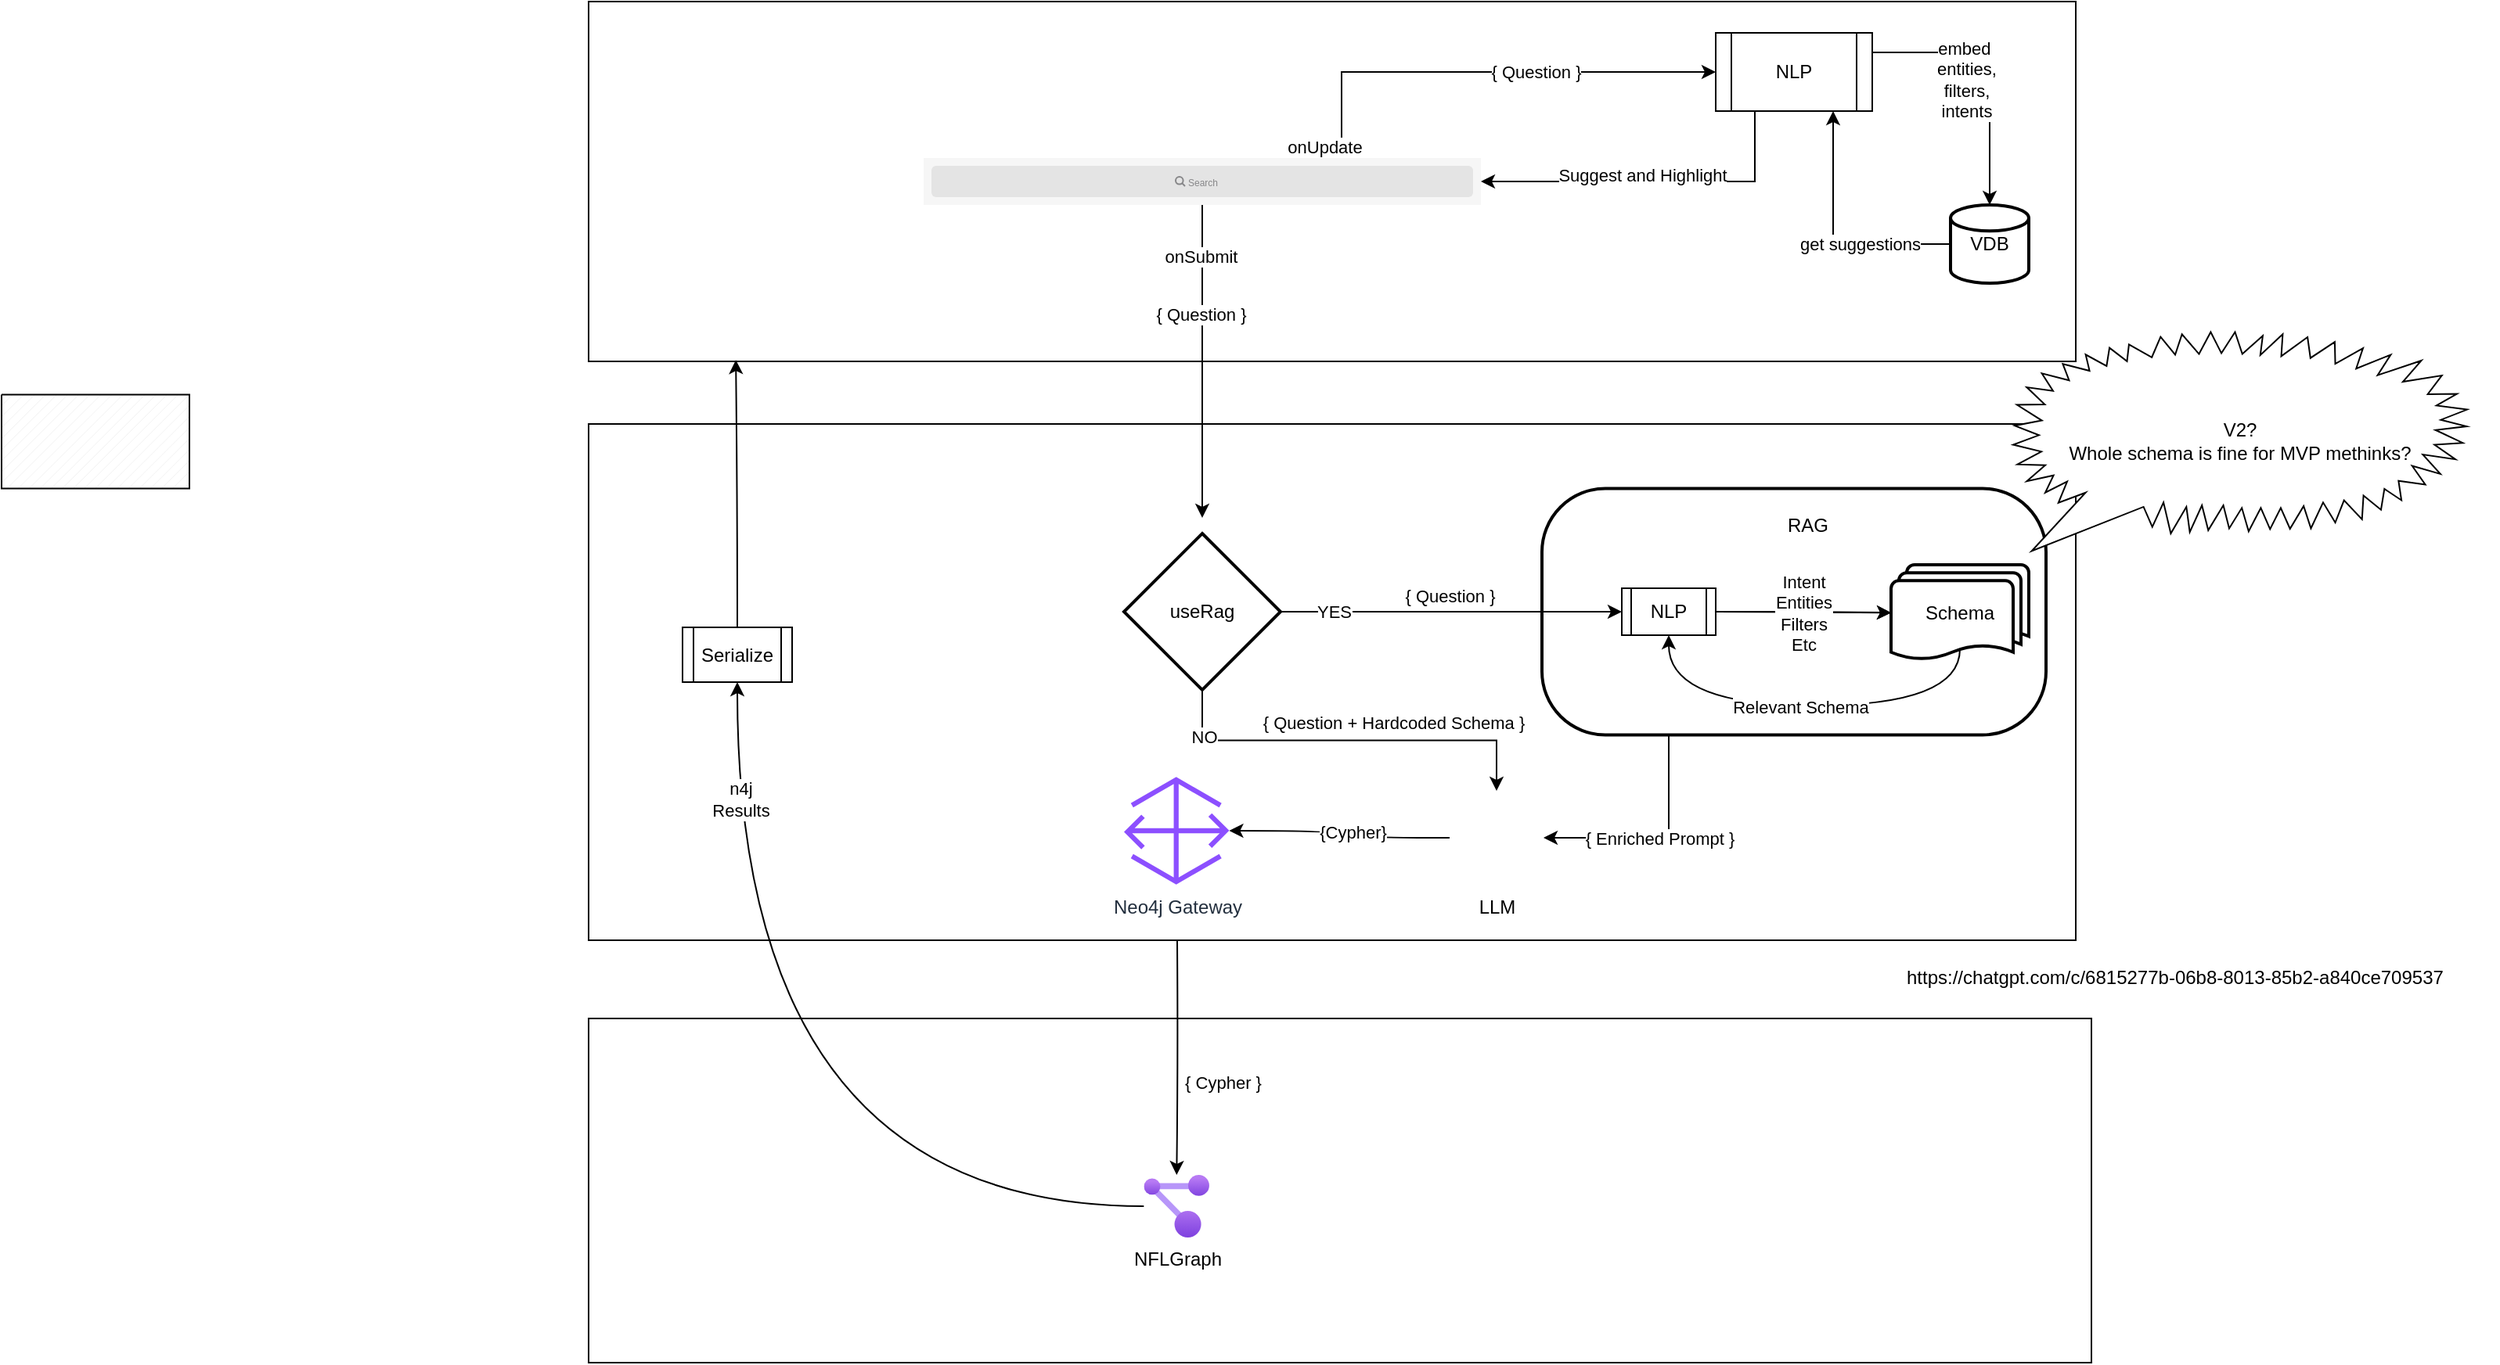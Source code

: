 <mxfile version="24.7.7">
  <diagram name="Page-1" id="0RhbtU0nEBAmv8wr0rxq">
    <mxGraphModel dx="2310" dy="876" grid="1" gridSize="10" guides="1" tooltips="1" connect="1" arrows="1" fold="1" page="1" pageScale="1" pageWidth="850" pageHeight="1100" math="0" shadow="0">
      <root>
        <mxCell id="0" />
        <mxCell id="1" parent="0" />
        <mxCell id="lYWV6Mn_xeqbXDkd3jMC-252" value="" style="verticalLabelPosition=bottom;verticalAlign=top;html=1;shape=mxgraph.basic.patternFillRect;fillStyle=diagGrid;step=5;fillStrokeWidth=0.2;fillStrokeColor=#dddddd;" vertex="1" parent="1">
          <mxGeometry x="290" y="320" width="480" height="170" as="geometry" />
        </mxCell>
        <mxCell id="lYWV6Mn_xeqbXDkd3jMC-102" value="" style="rounded=0;whiteSpace=wrap;html=1;" vertex="1" parent="1">
          <mxGeometry x="-170" y="690" width="960" height="220" as="geometry" />
        </mxCell>
        <mxCell id="lYWV6Mn_xeqbXDkd3jMC-16" value="" style="rounded=0;whiteSpace=wrap;html=1;" vertex="1" parent="1">
          <mxGeometry x="-170" y="40" width="950" height="230" as="geometry" />
        </mxCell>
        <mxCell id="lYWV6Mn_xeqbXDkd3jMC-17" value="&lt;div&gt;&lt;br&gt;&lt;/div&gt;&lt;div&gt;&lt;br&gt;&lt;/div&gt;" style="rounded=0;whiteSpace=wrap;html=1;" vertex="1" parent="1">
          <mxGeometry x="-170" y="310" width="950" height="330" as="geometry" />
        </mxCell>
        <mxCell id="lYWV6Mn_xeqbXDkd3jMC-19" style="edgeStyle=orthogonalEdgeStyle;rounded=0;orthogonalLoop=1;jettySize=auto;html=1;exitX=0.5;exitY=1;exitDx=0;exitDy=0;" edge="1" parent="1" source="lYWV6Mn_xeqbXDkd3jMC-91">
          <mxGeometry relative="1" as="geometry">
            <mxPoint x="-0.352" y="241" as="sourcePoint" />
            <mxPoint x="222" y="370" as="targetPoint" />
          </mxGeometry>
        </mxCell>
        <mxCell id="lYWV6Mn_xeqbXDkd3jMC-111" value="{ Question }" style="edgeLabel;html=1;align=center;verticalAlign=middle;resizable=0;points=[];" vertex="1" connectable="0" parent="lYWV6Mn_xeqbXDkd3jMC-19">
          <mxGeometry x="-0.484" y="-1" relative="1" as="geometry">
            <mxPoint y="18" as="offset" />
          </mxGeometry>
        </mxCell>
        <mxCell id="lYWV6Mn_xeqbXDkd3jMC-154" value="onSubmit" style="edgeLabel;html=1;align=center;verticalAlign=middle;resizable=0;points=[];" vertex="1" connectable="0" parent="lYWV6Mn_xeqbXDkd3jMC-19">
          <mxGeometry x="-0.801" y="-1" relative="1" as="geometry">
            <mxPoint y="13" as="offset" />
          </mxGeometry>
        </mxCell>
        <mxCell id="lYWV6Mn_xeqbXDkd3jMC-217" style="edgeStyle=orthogonalEdgeStyle;curved=1;rounded=0;orthogonalLoop=1;jettySize=auto;html=1;" edge="1" parent="1" source="lYWV6Mn_xeqbXDkd3jMC-69" target="lYWV6Mn_xeqbXDkd3jMC-94">
          <mxGeometry relative="1" as="geometry" />
        </mxCell>
        <mxCell id="lYWV6Mn_xeqbXDkd3jMC-218" value="n4j&lt;div&gt;Results&lt;/div&gt;" style="edgeLabel;html=1;align=center;verticalAlign=middle;resizable=0;points=[];" vertex="1" connectable="0" parent="lYWV6Mn_xeqbXDkd3jMC-217">
          <mxGeometry x="0.747" y="-1" relative="1" as="geometry">
            <mxPoint x="1" as="offset" />
          </mxGeometry>
        </mxCell>
        <mxCell id="lYWV6Mn_xeqbXDkd3jMC-69" value="NFLGraph" style="image;aspect=fixed;html=1;points=[];align=center;fontSize=12;image=img/lib/azure2/management_governance/Resource_Graph_Explorer.svg;" vertex="1" parent="1">
          <mxGeometry x="184.67" y="790" width="41.88" height="40" as="geometry" />
        </mxCell>
        <mxCell id="lYWV6Mn_xeqbXDkd3jMC-223" style="edgeStyle=orthogonalEdgeStyle;curved=1;rounded=0;orthogonalLoop=1;jettySize=auto;html=1;exitX=0.5;exitY=0;exitDx=0;exitDy=0;entryX=0.099;entryY=0.996;entryDx=0;entryDy=0;entryPerimeter=0;" edge="1" parent="1" source="lYWV6Mn_xeqbXDkd3jMC-94" target="lYWV6Mn_xeqbXDkd3jMC-16">
          <mxGeometry relative="1" as="geometry" />
        </mxCell>
        <mxCell id="lYWV6Mn_xeqbXDkd3jMC-94" value="Serialize" style="shape=process;whiteSpace=wrap;html=1;backgroundOutline=1;" vertex="1" parent="1">
          <mxGeometry x="-110" y="440" width="70" height="35" as="geometry" />
        </mxCell>
        <mxCell id="lYWV6Mn_xeqbXDkd3jMC-152" style="edgeStyle=orthogonalEdgeStyle;rounded=0;orthogonalLoop=1;jettySize=auto;html=1;exitX=0.75;exitY=0;exitDx=0;exitDy=0;entryX=0;entryY=0.5;entryDx=0;entryDy=0;" edge="1" parent="1" source="lYWV6Mn_xeqbXDkd3jMC-91" target="lYWV6Mn_xeqbXDkd3jMC-134">
          <mxGeometry relative="1" as="geometry">
            <mxPoint x="510" y="162.5" as="sourcePoint" />
          </mxGeometry>
        </mxCell>
        <mxCell id="lYWV6Mn_xeqbXDkd3jMC-157" value="{ Question }" style="edgeLabel;html=1;align=center;verticalAlign=middle;resizable=0;points=[];" vertex="1" connectable="0" parent="lYWV6Mn_xeqbXDkd3jMC-152">
          <mxGeometry x="0.036" y="-2" relative="1" as="geometry">
            <mxPoint x="26" y="-2" as="offset" />
          </mxGeometry>
        </mxCell>
        <mxCell id="lYWV6Mn_xeqbXDkd3jMC-197" value="onUpdate" style="edgeLabel;html=1;align=center;verticalAlign=middle;resizable=0;points=[];" vertex="1" connectable="0" parent="lYWV6Mn_xeqbXDkd3jMC-152">
          <mxGeometry x="-0.878" y="-25" relative="1" as="geometry">
            <mxPoint x="-36" y="11" as="offset" />
          </mxGeometry>
        </mxCell>
        <mxCell id="lYWV6Mn_xeqbXDkd3jMC-91" value="" style="shape=rect;fillColor=#F6F6F6;strokeColor=none;" vertex="1" parent="1">
          <mxGeometry x="44" y="140" width="356" height="30" as="geometry" />
        </mxCell>
        <mxCell id="lYWV6Mn_xeqbXDkd3jMC-92" value="" style="html=1;strokeWidth=1;shadow=0;dashed=0;shape=mxgraph.ios7ui.marginRect;rx=3;ry=3;rectMargin=5;fillColor=#E4E4E4;strokeColor=none;" vertex="1" parent="lYWV6Mn_xeqbXDkd3jMC-91">
          <mxGeometry width="356" height="30" as="geometry" />
        </mxCell>
        <mxCell id="lYWV6Mn_xeqbXDkd3jMC-93" value="Search" style="shape=mxgraph.ios7.icons.looking_glass;strokeColor=#878789;fillColor=none;fontColor=#878789;labelPosition=right;verticalLabelPosition=middle;align=left;verticalAlign=middle;fontSize=6;fontStyle=0;spacingTop=2;sketch=0;html=1;" vertex="1" parent="lYWV6Mn_xeqbXDkd3jMC-91">
          <mxGeometry x="0.5" y="0.5" width="6" height="6" relative="1" as="geometry">
            <mxPoint x="-17" y="-3" as="offset" />
          </mxGeometry>
        </mxCell>
        <mxCell id="lYWV6Mn_xeqbXDkd3jMC-192" style="edgeStyle=orthogonalEdgeStyle;rounded=0;orthogonalLoop=1;jettySize=auto;html=1;exitX=0;exitY=0.5;exitDx=0;exitDy=0;exitPerimeter=0;entryX=0.75;entryY=1;entryDx=0;entryDy=0;" edge="1" parent="1" source="lYWV6Mn_xeqbXDkd3jMC-114" target="lYWV6Mn_xeqbXDkd3jMC-134">
          <mxGeometry relative="1" as="geometry" />
        </mxCell>
        <mxCell id="lYWV6Mn_xeqbXDkd3jMC-196" value="get suggestions" style="edgeLabel;html=1;align=center;verticalAlign=middle;resizable=0;points=[];" vertex="1" connectable="0" parent="lYWV6Mn_xeqbXDkd3jMC-192">
          <mxGeometry x="0.261" y="-19" relative="1" as="geometry">
            <mxPoint x="-2" y="26" as="offset" />
          </mxGeometry>
        </mxCell>
        <mxCell id="lYWV6Mn_xeqbXDkd3jMC-114" value="VDB" style="strokeWidth=2;html=1;shape=mxgraph.flowchart.database;whiteSpace=wrap;" vertex="1" parent="1">
          <mxGeometry x="700" y="170" width="50" height="50" as="geometry" />
        </mxCell>
        <UserObject label="https://chatgpt.com/c/6815277b-06b8-8013-85b2-a840ce709537" link="https://chatgpt.com/c/6815277b-06b8-8013-85b2-a840ce709537" id="lYWV6Mn_xeqbXDkd3jMC-132">
          <mxCell style="text;whiteSpace=wrap;html=1;" vertex="1" parent="1">
            <mxGeometry x="670" y="650" width="380" height="40" as="geometry" />
          </mxCell>
        </UserObject>
        <mxCell id="lYWV6Mn_xeqbXDkd3jMC-193" style="edgeStyle=orthogonalEdgeStyle;rounded=0;orthogonalLoop=1;jettySize=auto;html=1;exitX=0.25;exitY=1;exitDx=0;exitDy=0;entryX=1;entryY=0.5;entryDx=0;entryDy=0;" edge="1" parent="1" source="lYWV6Mn_xeqbXDkd3jMC-134" target="lYWV6Mn_xeqbXDkd3jMC-91">
          <mxGeometry relative="1" as="geometry" />
        </mxCell>
        <mxCell id="lYWV6Mn_xeqbXDkd3jMC-194" value="Suggest and Highlight" style="edgeLabel;html=1;align=center;verticalAlign=middle;resizable=0;points=[];" vertex="1" connectable="0" parent="lYWV6Mn_xeqbXDkd3jMC-193">
          <mxGeometry x="0.07" y="-4" relative="1" as="geometry">
            <mxPoint as="offset" />
          </mxGeometry>
        </mxCell>
        <mxCell id="lYWV6Mn_xeqbXDkd3jMC-134" value="NLP" style="shape=process;whiteSpace=wrap;html=1;backgroundOutline=1;" vertex="1" parent="1">
          <mxGeometry x="550" y="60" width="100" height="50" as="geometry" />
        </mxCell>
        <mxCell id="lYWV6Mn_xeqbXDkd3jMC-191" style="edgeStyle=orthogonalEdgeStyle;rounded=0;orthogonalLoop=1;jettySize=auto;html=1;exitX=1;exitY=0.25;exitDx=0;exitDy=0;entryX=0.5;entryY=0;entryDx=0;entryDy=0;entryPerimeter=0;" edge="1" parent="1" source="lYWV6Mn_xeqbXDkd3jMC-134" target="lYWV6Mn_xeqbXDkd3jMC-114">
          <mxGeometry relative="1" as="geometry" />
        </mxCell>
        <mxCell id="lYWV6Mn_xeqbXDkd3jMC-195" value="embed&amp;nbsp;&lt;div&gt;entities,&lt;/div&gt;&lt;div&gt;filters,&lt;/div&gt;&lt;div&gt;intents&lt;/div&gt;" style="edgeLabel;html=1;align=center;verticalAlign=middle;resizable=0;points=[];" vertex="1" connectable="0" parent="lYWV6Mn_xeqbXDkd3jMC-191">
          <mxGeometry x="-0.297" y="-17" relative="1" as="geometry">
            <mxPoint x="-1" as="offset" />
          </mxGeometry>
        </mxCell>
        <mxCell id="lYWV6Mn_xeqbXDkd3jMC-233" style="edgeStyle=orthogonalEdgeStyle;rounded=0;orthogonalLoop=1;jettySize=auto;html=1;exitX=0.5;exitY=1;exitDx=0;exitDy=0;exitPerimeter=0;entryX=0.5;entryY=0;entryDx=0;entryDy=0;" edge="1" parent="1" source="lYWV6Mn_xeqbXDkd3jMC-200" target="lYWV6Mn_xeqbXDkd3jMC-86">
          <mxGeometry relative="1" as="geometry" />
        </mxCell>
        <mxCell id="lYWV6Mn_xeqbXDkd3jMC-236" value="NO" style="edgeLabel;html=1;align=center;verticalAlign=middle;resizable=0;points=[];" vertex="1" connectable="0" parent="lYWV6Mn_xeqbXDkd3jMC-233">
          <mxGeometry x="-0.356" y="4" relative="1" as="geometry">
            <mxPoint x="-49" y="1" as="offset" />
          </mxGeometry>
        </mxCell>
        <mxCell id="lYWV6Mn_xeqbXDkd3jMC-200" value="useRag" style="strokeWidth=2;html=1;shape=mxgraph.flowchart.decision;whiteSpace=wrap;" vertex="1" parent="1">
          <mxGeometry x="172" y="380" width="100" height="100" as="geometry" />
        </mxCell>
        <mxCell id="lYWV6Mn_xeqbXDkd3jMC-214" style="edgeStyle=orthogonalEdgeStyle;rounded=0;orthogonalLoop=1;jettySize=auto;html=1;exitX=0.5;exitY=1;exitDx=0;exitDy=0;entryX=1;entryY=0.5;entryDx=0;entryDy=0;" edge="1" parent="1" source="lYWV6Mn_xeqbXDkd3jMC-210" target="lYWV6Mn_xeqbXDkd3jMC-86">
          <mxGeometry relative="1" as="geometry" />
        </mxCell>
        <mxCell id="lYWV6Mn_xeqbXDkd3jMC-215" value="{ Enriched Prompt }" style="edgeLabel;html=1;align=center;verticalAlign=middle;resizable=0;points=[];" vertex="1" connectable="0" parent="lYWV6Mn_xeqbXDkd3jMC-214">
          <mxGeometry x="0.419" y="-2" relative="1" as="geometry">
            <mxPoint x="13" y="2" as="offset" />
          </mxGeometry>
        </mxCell>
        <mxCell id="lYWV6Mn_xeqbXDkd3jMC-204" value="" style="rounded=1;whiteSpace=wrap;html=1;absoluteArcSize=1;arcSize=81;strokeWidth=2;" vertex="1" parent="1">
          <mxGeometry x="439" y="351.25" width="322" height="157.5" as="geometry" />
        </mxCell>
        <mxCell id="lYWV6Mn_xeqbXDkd3jMC-241" style="edgeStyle=orthogonalEdgeStyle;curved=1;rounded=0;orthogonalLoop=1;jettySize=auto;html=1;entryX=0.5;entryY=1;entryDx=0;entryDy=0;exitX=0.5;exitY=0.88;exitDx=0;exitDy=0;exitPerimeter=0;" edge="1" parent="1" source="lYWV6Mn_xeqbXDkd3jMC-198" target="lYWV6Mn_xeqbXDkd3jMC-210">
          <mxGeometry relative="1" as="geometry">
            <Array as="points">
              <mxPoint x="706" y="490" />
              <mxPoint x="520" y="490" />
            </Array>
          </mxGeometry>
        </mxCell>
        <mxCell id="lYWV6Mn_xeqbXDkd3jMC-243" value="Relevant Schema" style="edgeLabel;html=1;align=center;verticalAlign=middle;resizable=0;points=[];" vertex="1" connectable="0" parent="lYWV6Mn_xeqbXDkd3jMC-241">
          <mxGeometry x="0.044" y="1" relative="1" as="geometry">
            <mxPoint x="1" as="offset" />
          </mxGeometry>
        </mxCell>
        <mxCell id="lYWV6Mn_xeqbXDkd3jMC-198" value="Schema" style="strokeWidth=2;html=1;shape=mxgraph.flowchart.multi-document;whiteSpace=wrap;" vertex="1" parent="1">
          <mxGeometry x="662" y="400" width="88" height="61.25" as="geometry" />
        </mxCell>
        <mxCell id="lYWV6Mn_xeqbXDkd3jMC-240" value="" style="edgeStyle=orthogonalEdgeStyle;curved=1;rounded=0;orthogonalLoop=1;jettySize=auto;html=1;" edge="1" parent="1" source="lYWV6Mn_xeqbXDkd3jMC-210" target="lYWV6Mn_xeqbXDkd3jMC-198">
          <mxGeometry relative="1" as="geometry" />
        </mxCell>
        <mxCell id="lYWV6Mn_xeqbXDkd3jMC-210" value="NLP" style="shape=process;whiteSpace=wrap;html=1;backgroundOutline=1;" vertex="1" parent="1">
          <mxGeometry x="490" y="415" width="60" height="30" as="geometry" />
        </mxCell>
        <mxCell id="lYWV6Mn_xeqbXDkd3jMC-211" value="{ Question }" style="edgeLabel;html=1;align=center;verticalAlign=middle;resizable=0;points=[];" vertex="1" connectable="0" parent="1">
          <mxGeometry x="380" y="420" as="geometry" />
        </mxCell>
        <mxCell id="lYWV6Mn_xeqbXDkd3jMC-208" style="edgeStyle=orthogonalEdgeStyle;curved=1;rounded=0;orthogonalLoop=1;jettySize=auto;html=1;entryX=0;entryY=0.5;entryDx=0;entryDy=0;" edge="1" parent="1" source="lYWV6Mn_xeqbXDkd3jMC-200" target="lYWV6Mn_xeqbXDkd3jMC-210">
          <mxGeometry relative="1" as="geometry">
            <mxPoint x="448" y="430" as="targetPoint" />
          </mxGeometry>
        </mxCell>
        <mxCell id="lYWV6Mn_xeqbXDkd3jMC-209" value="YES" style="edgeLabel;html=1;align=center;verticalAlign=middle;resizable=0;points=[];" vertex="1" connectable="0" parent="lYWV6Mn_xeqbXDkd3jMC-208">
          <mxGeometry x="-0.387" y="-2" relative="1" as="geometry">
            <mxPoint x="-33" y="-2" as="offset" />
          </mxGeometry>
        </mxCell>
        <mxCell id="lYWV6Mn_xeqbXDkd3jMC-212" style="edgeStyle=orthogonalEdgeStyle;curved=1;rounded=0;orthogonalLoop=1;jettySize=auto;html=1;entryX=0;entryY=0.5;entryDx=0;entryDy=0;entryPerimeter=0;" edge="1" parent="1" source="lYWV6Mn_xeqbXDkd3jMC-210" target="lYWV6Mn_xeqbXDkd3jMC-198">
          <mxGeometry relative="1" as="geometry" />
        </mxCell>
        <mxCell id="lYWV6Mn_xeqbXDkd3jMC-213" value="Intent&lt;div&gt;Entities&lt;/div&gt;&lt;div&gt;Filters&lt;/div&gt;&lt;div&gt;Etc&lt;/div&gt;" style="edgeLabel;html=1;align=center;verticalAlign=middle;resizable=0;points=[];" vertex="1" connectable="0" parent="lYWV6Mn_xeqbXDkd3jMC-212">
          <mxGeometry x="-0.111" y="-2" relative="1" as="geometry">
            <mxPoint x="6" y="-1" as="offset" />
          </mxGeometry>
        </mxCell>
        <mxCell id="lYWV6Mn_xeqbXDkd3jMC-248" style="edgeStyle=orthogonalEdgeStyle;curved=1;rounded=0;orthogonalLoop=1;jettySize=auto;html=1;" edge="1" parent="1" source="lYWV6Mn_xeqbXDkd3jMC-86" target="lYWV6Mn_xeqbXDkd3jMC-245">
          <mxGeometry relative="1" as="geometry" />
        </mxCell>
        <mxCell id="lYWV6Mn_xeqbXDkd3jMC-249" value="{Cypher}" style="edgeLabel;html=1;align=center;verticalAlign=middle;resizable=0;points=[];" vertex="1" connectable="0" parent="lYWV6Mn_xeqbXDkd3jMC-248">
          <mxGeometry x="-0.004" y="-2" relative="1" as="geometry">
            <mxPoint x="6" y="-2" as="offset" />
          </mxGeometry>
        </mxCell>
        <mxCell id="lYWV6Mn_xeqbXDkd3jMC-86" value="LLM" style="shape=image;html=1;verticalAlign=top;verticalLabelPosition=bottom;labelBackgroundColor=#ffffff;imageAspect=0;aspect=fixed;image=https://cdn4.iconfinder.com/data/icons/success-filloutline/64/brain-think-brainstorm-creative-idea-128.png" vertex="1" parent="1">
          <mxGeometry x="380" y="544.5" width="60" height="60" as="geometry" />
        </mxCell>
        <mxCell id="lYWV6Mn_xeqbXDkd3jMC-219" value="RAG" style="text;html=1;align=center;verticalAlign=middle;whiteSpace=wrap;rounded=0;" vertex="1" parent="1">
          <mxGeometry x="579" y="360" width="60" height="30" as="geometry" />
        </mxCell>
        <mxCell id="lYWV6Mn_xeqbXDkd3jMC-244" value="{ Cypher }" style="edgeStyle=orthogonalEdgeStyle;curved=1;rounded=0;orthogonalLoop=1;jettySize=auto;html=1;" edge="1" parent="1" target="lYWV6Mn_xeqbXDkd3jMC-69">
          <mxGeometry x="0.21" y="29" relative="1" as="geometry">
            <mxPoint x="206" y="640" as="sourcePoint" />
            <mxPoint as="offset" />
          </mxGeometry>
        </mxCell>
        <mxCell id="lYWV6Mn_xeqbXDkd3jMC-237" value="{ Question + Hardcoded Schema }" style="edgeLabel;html=1;align=center;verticalAlign=middle;resizable=0;points=[];" vertex="1" connectable="0" parent="1">
          <mxGeometry x="380" y="500" as="geometry">
            <mxPoint x="-36" y="1" as="offset" />
          </mxGeometry>
        </mxCell>
        <mxCell id="lYWV6Mn_xeqbXDkd3jMC-245" value="Neo4j Gateway" style="sketch=0;outlineConnect=0;fontColor=#232F3E;gradientColor=none;fillColor=#8C4FFF;strokeColor=none;dashed=0;verticalLabelPosition=bottom;verticalAlign=top;align=center;html=1;fontSize=12;fontStyle=0;aspect=fixed;pointerEvents=1;shape=mxgraph.aws4.gateway;" vertex="1" parent="1">
          <mxGeometry x="172" y="535.5" width="67.23" height="69" as="geometry" />
        </mxCell>
        <mxCell id="lYWV6Mn_xeqbXDkd3jMC-254" value="" style="verticalLabelPosition=bottom;verticalAlign=top;html=1;shape=mxgraph.basic.patternFillRect;fillStyle=diag;step=5;fillStrokeWidth=0.2;fillStrokeColor=#dddddd;" vertex="1" parent="1">
          <mxGeometry x="-545" y="291.25" width="120" height="60" as="geometry" />
        </mxCell>
        <mxCell id="lYWV6Mn_xeqbXDkd3jMC-259" value="V2?&lt;div&gt;Whole schema is fine for MVP methinks?&lt;/div&gt;" style="whiteSpace=wrap;html=1;shape=mxgraph.basic.loud_callout" vertex="1" parent="1">
          <mxGeometry x="740" y="251.25" width="290" height="140" as="geometry" />
        </mxCell>
      </root>
    </mxGraphModel>
  </diagram>
</mxfile>
